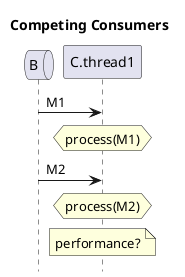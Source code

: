 @startuml
title Competing Consumers
hide footbox
queue B
B->C.thread1: M1
hnote over C.thread1: process(M1)
B->C.thread1: M2
hnote over C.thread1: process(M2)
note over C.thread1: performance?
@enduml
